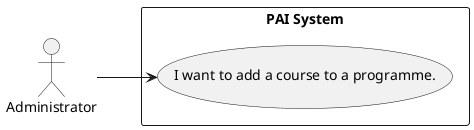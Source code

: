 @startuml

left to right direction
skinparam packageStyle rectangle

actor "Administrator" as admin

rectangle "PAI System" {
    usecase "I want to add a course to a programme." as UC30
}

admin --> UC30

@enduml